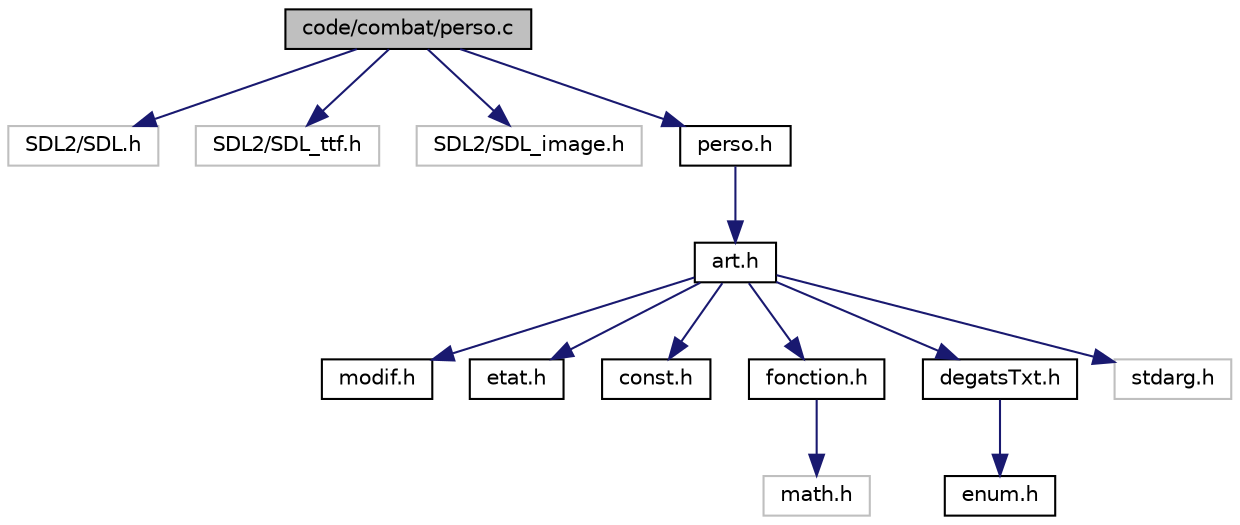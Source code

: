 digraph "code/combat/perso.c"
{
  edge [fontname="Helvetica",fontsize="10",labelfontname="Helvetica",labelfontsize="10"];
  node [fontname="Helvetica",fontsize="10",shape=record];
  Node0 [label="code/combat/perso.c",height=0.2,width=0.4,color="black", fillcolor="grey75", style="filled", fontcolor="black"];
  Node0 -> Node1 [color="midnightblue",fontsize="10",style="solid",fontname="Helvetica"];
  Node1 [label="SDL2/SDL.h",height=0.2,width=0.4,color="grey75", fillcolor="white", style="filled"];
  Node0 -> Node2 [color="midnightblue",fontsize="10",style="solid",fontname="Helvetica"];
  Node2 [label="SDL2/SDL_ttf.h",height=0.2,width=0.4,color="grey75", fillcolor="white", style="filled"];
  Node0 -> Node3 [color="midnightblue",fontsize="10",style="solid",fontname="Helvetica"];
  Node3 [label="SDL2/SDL_image.h",height=0.2,width=0.4,color="grey75", fillcolor="white", style="filled"];
  Node0 -> Node4 [color="midnightblue",fontsize="10",style="solid",fontname="Helvetica"];
  Node4 [label="perso.h",height=0.2,width=0.4,color="black", fillcolor="white", style="filled",URL="$perso_8h.html",tooltip="Structure des personnages. "];
  Node4 -> Node5 [color="midnightblue",fontsize="10",style="solid",fontname="Helvetica"];
  Node5 [label="art.h",height=0.2,width=0.4,color="black", fillcolor="white", style="filled",URL="$art_8h.html",tooltip="structure et primitives des arts "];
  Node5 -> Node6 [color="midnightblue",fontsize="10",style="solid",fontname="Helvetica"];
  Node6 [label="modif.h",height=0.2,width=0.4,color="black", fillcolor="white", style="filled",URL="$modif_8h.html",tooltip="Structure qui permet de sauvegarder les valeurs de modifications des stats (valeur) pendant un certai..."];
  Node5 -> Node7 [color="midnightblue",fontsize="10",style="solid",fontname="Helvetica"];
  Node7 [label="etat.h",height=0.2,width=0.4,color="black", fillcolor="white", style="filled",URL="$etat_8h.html",tooltip="structure des etats (empoissoné, gelé, brulé) "];
  Node5 -> Node8 [color="midnightblue",fontsize="10",style="solid",fontname="Helvetica"];
  Node8 [label="const.h",height=0.2,width=0.4,color="black", fillcolor="white", style="filled",URL="$const_8h.html",tooltip="definition des constantes du programme "];
  Node5 -> Node9 [color="midnightblue",fontsize="10",style="solid",fontname="Helvetica"];
  Node9 [label="fonction.h",height=0.2,width=0.4,color="black", fillcolor="white", style="filled",URL="$fonction_8h.html",tooltip="primitive boite à outils "];
  Node9 -> Node10 [color="midnightblue",fontsize="10",style="solid",fontname="Helvetica"];
  Node10 [label="math.h",height=0.2,width=0.4,color="grey75", fillcolor="white", style="filled"];
  Node5 -> Node11 [color="midnightblue",fontsize="10",style="solid",fontname="Helvetica"];
  Node11 [label="degatsTxt.h",height=0.2,width=0.4,color="black", fillcolor="white", style="filled",URL="$degats_txt_8h.html",tooltip="primitive et structure textes qui seront affiché à l&#39;ecran "];
  Node11 -> Node12 [color="midnightblue",fontsize="10",style="solid",fontname="Helvetica"];
  Node12 [label="enum.h",height=0.2,width=0.4,color="black", fillcolor="white", style="filled",URL="$enum_8h.html",tooltip="enumeration du programme "];
  Node5 -> Node13 [color="midnightblue",fontsize="10",style="solid",fontname="Helvetica"];
  Node13 [label="stdarg.h",height=0.2,width=0.4,color="grey75", fillcolor="white", style="filled"];
}
